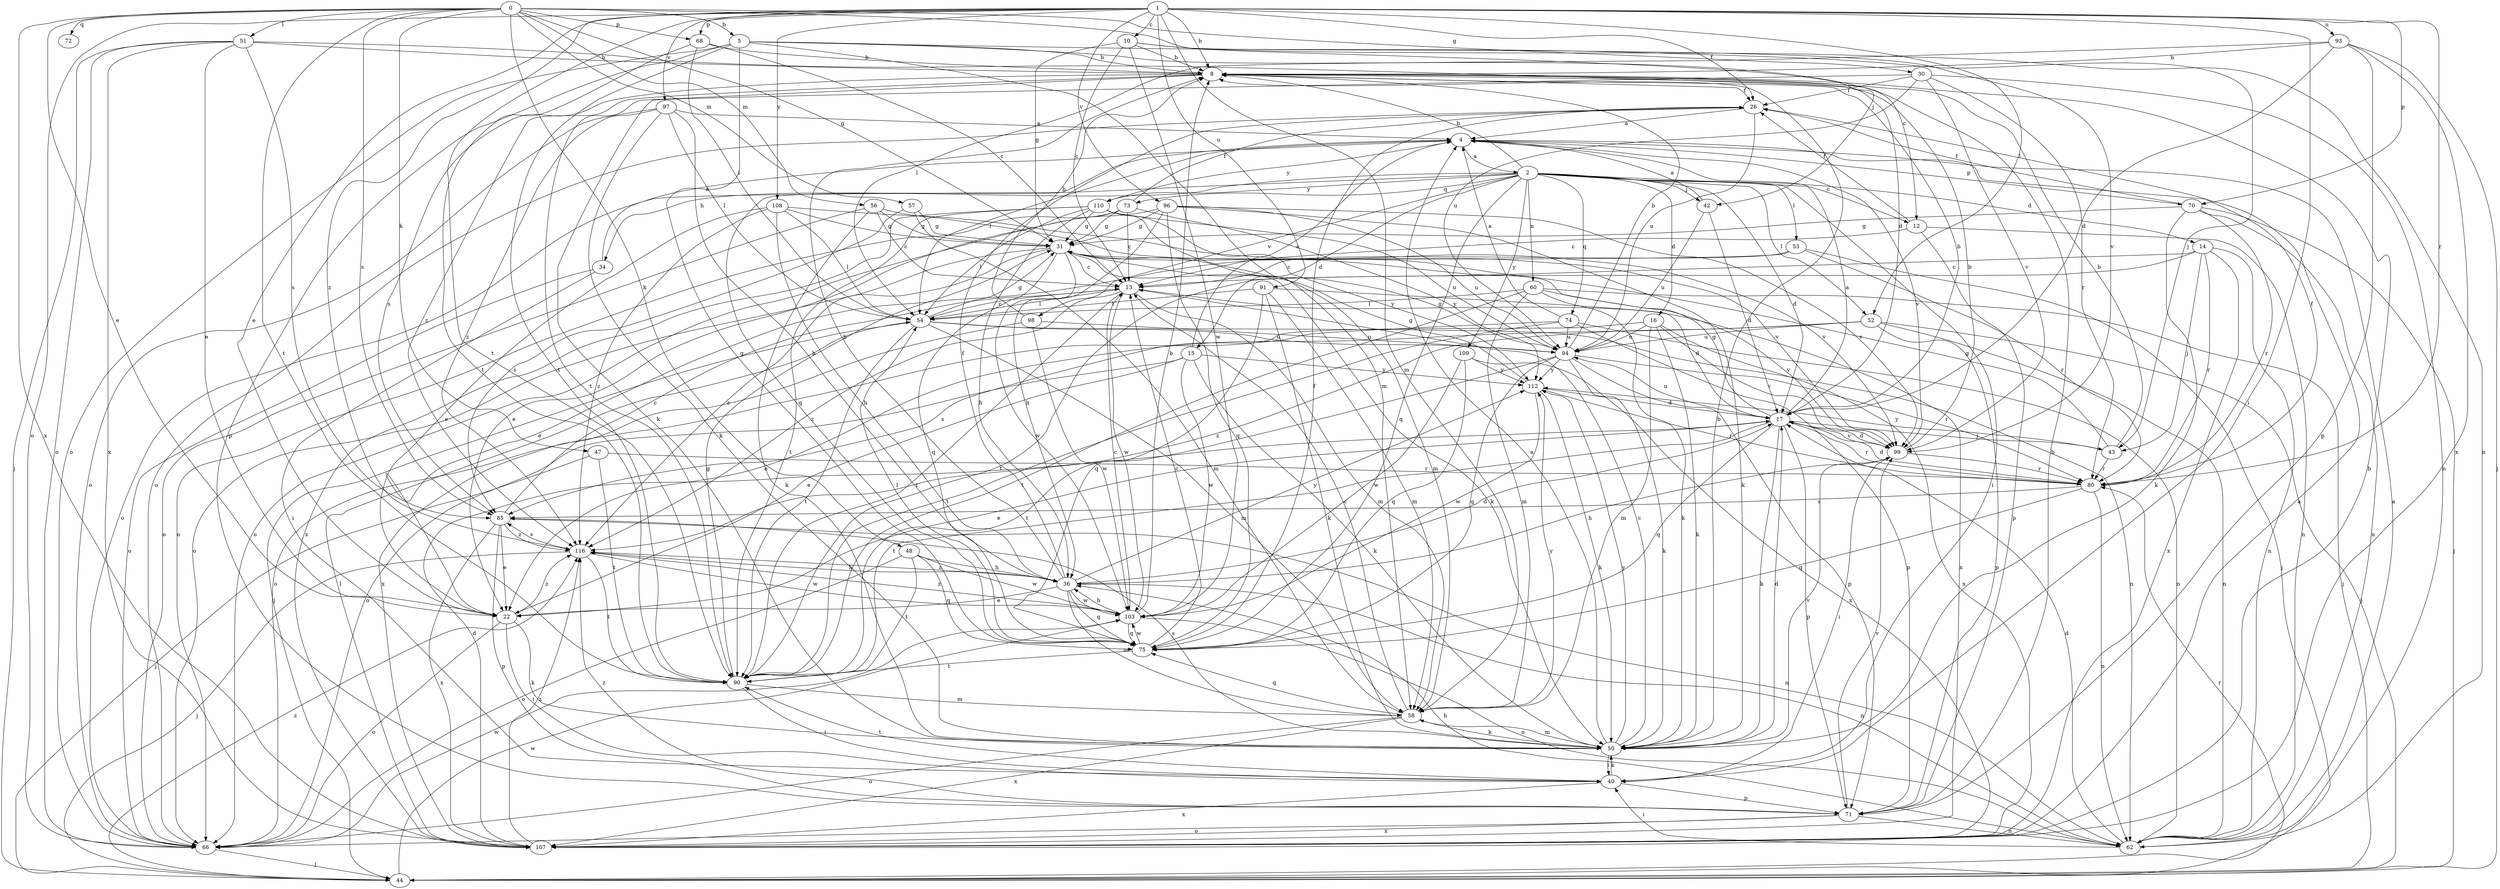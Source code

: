 strict digraph  {
0;
1;
2;
4;
5;
8;
10;
12;
13;
14;
15;
16;
17;
22;
26;
30;
31;
34;
36;
40;
42;
43;
44;
47;
48;
50;
51;
52;
53;
54;
56;
57;
58;
60;
62;
66;
68;
70;
71;
72;
73;
74;
75;
80;
85;
90;
91;
93;
94;
96;
97;
98;
99;
103;
107;
108;
109;
110;
112;
116;
0 -> 5  [label=b];
0 -> 22  [label=e];
0 -> 30  [label=g];
0 -> 31  [label=g];
0 -> 42  [label=j];
0 -> 47  [label=k];
0 -> 48  [label=k];
0 -> 51  [label=l];
0 -> 56  [label=m];
0 -> 57  [label=m];
0 -> 68  [label=p];
0 -> 72  [label=q];
0 -> 85  [label=s];
0 -> 90  [label=t];
0 -> 107  [label=x];
1 -> 8  [label=b];
1 -> 10  [label=c];
1 -> 22  [label=e];
1 -> 26  [label=f];
1 -> 40  [label=i];
1 -> 52  [label=l];
1 -> 58  [label=m];
1 -> 66  [label=o];
1 -> 68  [label=p];
1 -> 70  [label=p];
1 -> 80  [label=r];
1 -> 90  [label=t];
1 -> 91  [label=u];
1 -> 93  [label=u];
1 -> 96  [label=v];
1 -> 97  [label=v];
1 -> 108  [label=y];
1 -> 116  [label=z];
2 -> 8  [label=b];
2 -> 12  [label=c];
2 -> 14  [label=d];
2 -> 15  [label=d];
2 -> 16  [label=d];
2 -> 17  [label=d];
2 -> 34  [label=h];
2 -> 40  [label=i];
2 -> 42  [label=j];
2 -> 52  [label=l];
2 -> 53  [label=l];
2 -> 60  [label=n];
2 -> 66  [label=o];
2 -> 73  [label=q];
2 -> 74  [label=q];
2 -> 75  [label=q];
2 -> 98  [label=v];
2 -> 109  [label=y];
2 -> 110  [label=y];
4 -> 2  [label=a];
4 -> 54  [label=l];
4 -> 70  [label=p];
4 -> 75  [label=q];
4 -> 99  [label=v];
4 -> 110  [label=y];
5 -> 8  [label=b];
5 -> 12  [label=c];
5 -> 43  [label=j];
5 -> 58  [label=m];
5 -> 66  [label=o];
5 -> 71  [label=p];
5 -> 75  [label=q];
5 -> 90  [label=t];
8 -> 26  [label=f];
8 -> 85  [label=s];
8 -> 90  [label=t];
8 -> 116  [label=z];
10 -> 8  [label=b];
10 -> 13  [label=c];
10 -> 31  [label=g];
10 -> 62  [label=n];
10 -> 99  [label=v];
10 -> 103  [label=w];
12 -> 13  [label=c];
12 -> 26  [label=f];
12 -> 62  [label=n];
12 -> 71  [label=p];
13 -> 54  [label=l];
13 -> 58  [label=m];
13 -> 90  [label=t];
13 -> 103  [label=w];
13 -> 107  [label=x];
13 -> 116  [label=z];
14 -> 13  [label=c];
14 -> 43  [label=j];
14 -> 62  [label=n];
14 -> 80  [label=r];
14 -> 90  [label=t];
14 -> 107  [label=x];
15 -> 4  [label=a];
15 -> 22  [label=e];
15 -> 50  [label=k];
15 -> 66  [label=o];
15 -> 103  [label=w];
15 -> 112  [label=y];
16 -> 50  [label=k];
16 -> 58  [label=m];
16 -> 66  [label=o];
16 -> 94  [label=u];
16 -> 99  [label=v];
16 -> 107  [label=x];
17 -> 4  [label=a];
17 -> 8  [label=b];
17 -> 22  [label=e];
17 -> 31  [label=g];
17 -> 43  [label=j];
17 -> 50  [label=k];
17 -> 71  [label=p];
17 -> 75  [label=q];
17 -> 80  [label=r];
17 -> 90  [label=t];
17 -> 94  [label=u];
17 -> 99  [label=v];
22 -> 40  [label=i];
22 -> 50  [label=k];
22 -> 66  [label=o];
22 -> 116  [label=z];
26 -> 4  [label=a];
26 -> 66  [label=o];
26 -> 94  [label=u];
30 -> 26  [label=f];
30 -> 50  [label=k];
30 -> 62  [label=n];
30 -> 80  [label=r];
30 -> 94  [label=u];
30 -> 99  [label=v];
31 -> 13  [label=c];
31 -> 50  [label=k];
31 -> 66  [label=o];
31 -> 75  [label=q];
31 -> 103  [label=w];
31 -> 116  [label=z];
34 -> 4  [label=a];
34 -> 40  [label=i];
34 -> 66  [label=o];
36 -> 8  [label=b];
36 -> 17  [label=d];
36 -> 22  [label=e];
36 -> 26  [label=f];
36 -> 58  [label=m];
36 -> 62  [label=n];
36 -> 75  [label=q];
36 -> 103  [label=w];
36 -> 112  [label=y];
36 -> 116  [label=z];
40 -> 50  [label=k];
40 -> 71  [label=p];
40 -> 90  [label=t];
40 -> 107  [label=x];
42 -> 4  [label=a];
42 -> 17  [label=d];
42 -> 94  [label=u];
43 -> 8  [label=b];
43 -> 31  [label=g];
43 -> 80  [label=r];
43 -> 112  [label=y];
44 -> 80  [label=r];
44 -> 103  [label=w];
44 -> 116  [label=z];
47 -> 44  [label=j];
47 -> 80  [label=r];
47 -> 90  [label=t];
48 -> 36  [label=h];
48 -> 66  [label=o];
48 -> 75  [label=q];
48 -> 90  [label=t];
48 -> 103  [label=w];
50 -> 4  [label=a];
50 -> 8  [label=b];
50 -> 13  [label=c];
50 -> 17  [label=d];
50 -> 40  [label=i];
50 -> 58  [label=m];
50 -> 85  [label=s];
50 -> 99  [label=v];
50 -> 112  [label=y];
51 -> 8  [label=b];
51 -> 17  [label=d];
51 -> 22  [label=e];
51 -> 44  [label=j];
51 -> 66  [label=o];
51 -> 85  [label=s];
51 -> 107  [label=x];
52 -> 22  [label=e];
52 -> 44  [label=j];
52 -> 62  [label=n];
52 -> 71  [label=p];
52 -> 94  [label=u];
52 -> 116  [label=z];
53 -> 13  [label=c];
53 -> 22  [label=e];
53 -> 44  [label=j];
53 -> 80  [label=r];
54 -> 13  [label=c];
54 -> 31  [label=g];
54 -> 44  [label=j];
54 -> 58  [label=m];
54 -> 62  [label=n];
54 -> 90  [label=t];
54 -> 94  [label=u];
56 -> 13  [label=c];
56 -> 31  [label=g];
56 -> 50  [label=k];
56 -> 66  [label=o];
56 -> 99  [label=v];
57 -> 31  [label=g];
57 -> 58  [label=m];
57 -> 85  [label=s];
58 -> 13  [label=c];
58 -> 50  [label=k];
58 -> 66  [label=o];
58 -> 75  [label=q];
58 -> 107  [label=x];
58 -> 112  [label=y];
60 -> 44  [label=j];
60 -> 50  [label=k];
60 -> 54  [label=l];
60 -> 58  [label=m];
60 -> 90  [label=t];
60 -> 99  [label=v];
62 -> 4  [label=a];
62 -> 17  [label=d];
62 -> 36  [label=h];
62 -> 40  [label=i];
66 -> 44  [label=j];
66 -> 103  [label=w];
68 -> 8  [label=b];
68 -> 13  [label=c];
68 -> 54  [label=l];
68 -> 90  [label=t];
70 -> 26  [label=f];
70 -> 31  [label=g];
70 -> 44  [label=j];
70 -> 50  [label=k];
70 -> 62  [label=n];
70 -> 80  [label=r];
71 -> 8  [label=b];
71 -> 62  [label=n];
71 -> 66  [label=o];
71 -> 99  [label=v];
71 -> 107  [label=x];
71 -> 116  [label=z];
73 -> 13  [label=c];
73 -> 22  [label=e];
73 -> 26  [label=f];
73 -> 31  [label=g];
73 -> 66  [label=o];
73 -> 112  [label=y];
74 -> 4  [label=a];
74 -> 62  [label=n];
74 -> 71  [label=p];
74 -> 85  [label=s];
74 -> 90  [label=t];
74 -> 94  [label=u];
75 -> 13  [label=c];
75 -> 26  [label=f];
75 -> 54  [label=l];
75 -> 90  [label=t];
75 -> 103  [label=w];
80 -> 17  [label=d];
80 -> 26  [label=f];
80 -> 62  [label=n];
80 -> 75  [label=q];
80 -> 85  [label=s];
85 -> 13  [label=c];
85 -> 22  [label=e];
85 -> 62  [label=n];
85 -> 71  [label=p];
85 -> 107  [label=x];
85 -> 116  [label=z];
90 -> 31  [label=g];
90 -> 40  [label=i];
90 -> 58  [label=m];
91 -> 17  [label=d];
91 -> 50  [label=k];
91 -> 54  [label=l];
91 -> 58  [label=m];
91 -> 75  [label=q];
93 -> 8  [label=b];
93 -> 17  [label=d];
93 -> 44  [label=j];
93 -> 54  [label=l];
93 -> 71  [label=p];
93 -> 107  [label=x];
94 -> 8  [label=b];
94 -> 31  [label=g];
94 -> 50  [label=k];
94 -> 71  [label=p];
94 -> 75  [label=q];
94 -> 80  [label=r];
94 -> 90  [label=t];
94 -> 112  [label=y];
96 -> 31  [label=g];
96 -> 36  [label=h];
96 -> 50  [label=k];
96 -> 66  [label=o];
96 -> 75  [label=q];
96 -> 94  [label=u];
96 -> 99  [label=v];
97 -> 4  [label=a];
97 -> 36  [label=h];
97 -> 50  [label=k];
97 -> 54  [label=l];
97 -> 66  [label=o];
97 -> 116  [label=z];
98 -> 8  [label=b];
98 -> 94  [label=u];
98 -> 103  [label=w];
98 -> 107  [label=x];
99 -> 8  [label=b];
99 -> 17  [label=d];
99 -> 36  [label=h];
99 -> 40  [label=i];
99 -> 80  [label=r];
103 -> 8  [label=b];
103 -> 13  [label=c];
103 -> 36  [label=h];
103 -> 62  [label=n];
103 -> 75  [label=q];
103 -> 116  [label=z];
107 -> 4  [label=a];
107 -> 8  [label=b];
107 -> 17  [label=d];
107 -> 54  [label=l];
107 -> 116  [label=z];
108 -> 22  [label=e];
108 -> 31  [label=g];
108 -> 36  [label=h];
108 -> 54  [label=l];
108 -> 99  [label=v];
108 -> 116  [label=z];
109 -> 75  [label=q];
109 -> 103  [label=w];
109 -> 107  [label=x];
109 -> 112  [label=y];
110 -> 31  [label=g];
110 -> 36  [label=h];
110 -> 54  [label=l];
110 -> 58  [label=m];
110 -> 90  [label=t];
110 -> 94  [label=u];
110 -> 107  [label=x];
110 -> 112  [label=y];
112 -> 17  [label=d];
112 -> 31  [label=g];
112 -> 50  [label=k];
112 -> 80  [label=r];
112 -> 103  [label=w];
116 -> 36  [label=h];
116 -> 44  [label=j];
116 -> 85  [label=s];
116 -> 90  [label=t];
116 -> 103  [label=w];
}
